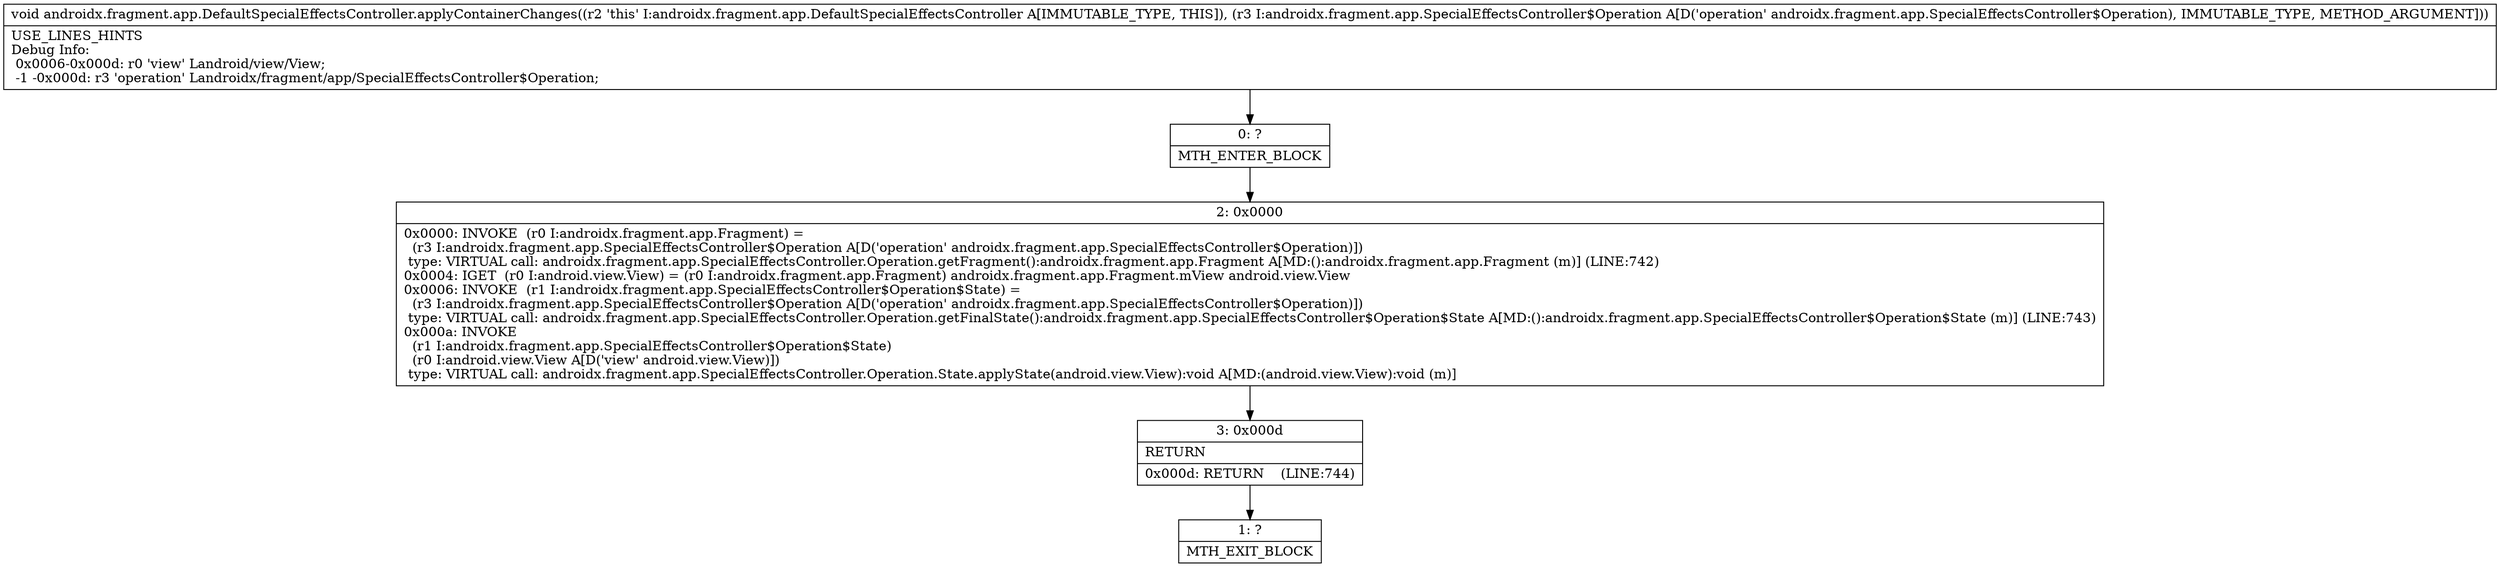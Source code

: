 digraph "CFG forandroidx.fragment.app.DefaultSpecialEffectsController.applyContainerChanges(Landroidx\/fragment\/app\/SpecialEffectsController$Operation;)V" {
Node_0 [shape=record,label="{0\:\ ?|MTH_ENTER_BLOCK\l}"];
Node_2 [shape=record,label="{2\:\ 0x0000|0x0000: INVOKE  (r0 I:androidx.fragment.app.Fragment) = \l  (r3 I:androidx.fragment.app.SpecialEffectsController$Operation A[D('operation' androidx.fragment.app.SpecialEffectsController$Operation)])\l type: VIRTUAL call: androidx.fragment.app.SpecialEffectsController.Operation.getFragment():androidx.fragment.app.Fragment A[MD:():androidx.fragment.app.Fragment (m)] (LINE:742)\l0x0004: IGET  (r0 I:android.view.View) = (r0 I:androidx.fragment.app.Fragment) androidx.fragment.app.Fragment.mView android.view.View \l0x0006: INVOKE  (r1 I:androidx.fragment.app.SpecialEffectsController$Operation$State) = \l  (r3 I:androidx.fragment.app.SpecialEffectsController$Operation A[D('operation' androidx.fragment.app.SpecialEffectsController$Operation)])\l type: VIRTUAL call: androidx.fragment.app.SpecialEffectsController.Operation.getFinalState():androidx.fragment.app.SpecialEffectsController$Operation$State A[MD:():androidx.fragment.app.SpecialEffectsController$Operation$State (m)] (LINE:743)\l0x000a: INVOKE  \l  (r1 I:androidx.fragment.app.SpecialEffectsController$Operation$State)\l  (r0 I:android.view.View A[D('view' android.view.View)])\l type: VIRTUAL call: androidx.fragment.app.SpecialEffectsController.Operation.State.applyState(android.view.View):void A[MD:(android.view.View):void (m)]\l}"];
Node_3 [shape=record,label="{3\:\ 0x000d|RETURN\l|0x000d: RETURN    (LINE:744)\l}"];
Node_1 [shape=record,label="{1\:\ ?|MTH_EXIT_BLOCK\l}"];
MethodNode[shape=record,label="{void androidx.fragment.app.DefaultSpecialEffectsController.applyContainerChanges((r2 'this' I:androidx.fragment.app.DefaultSpecialEffectsController A[IMMUTABLE_TYPE, THIS]), (r3 I:androidx.fragment.app.SpecialEffectsController$Operation A[D('operation' androidx.fragment.app.SpecialEffectsController$Operation), IMMUTABLE_TYPE, METHOD_ARGUMENT]))  | USE_LINES_HINTS\lDebug Info:\l  0x0006\-0x000d: r0 'view' Landroid\/view\/View;\l  \-1 \-0x000d: r3 'operation' Landroidx\/fragment\/app\/SpecialEffectsController$Operation;\l}"];
MethodNode -> Node_0;Node_0 -> Node_2;
Node_2 -> Node_3;
Node_3 -> Node_1;
}

